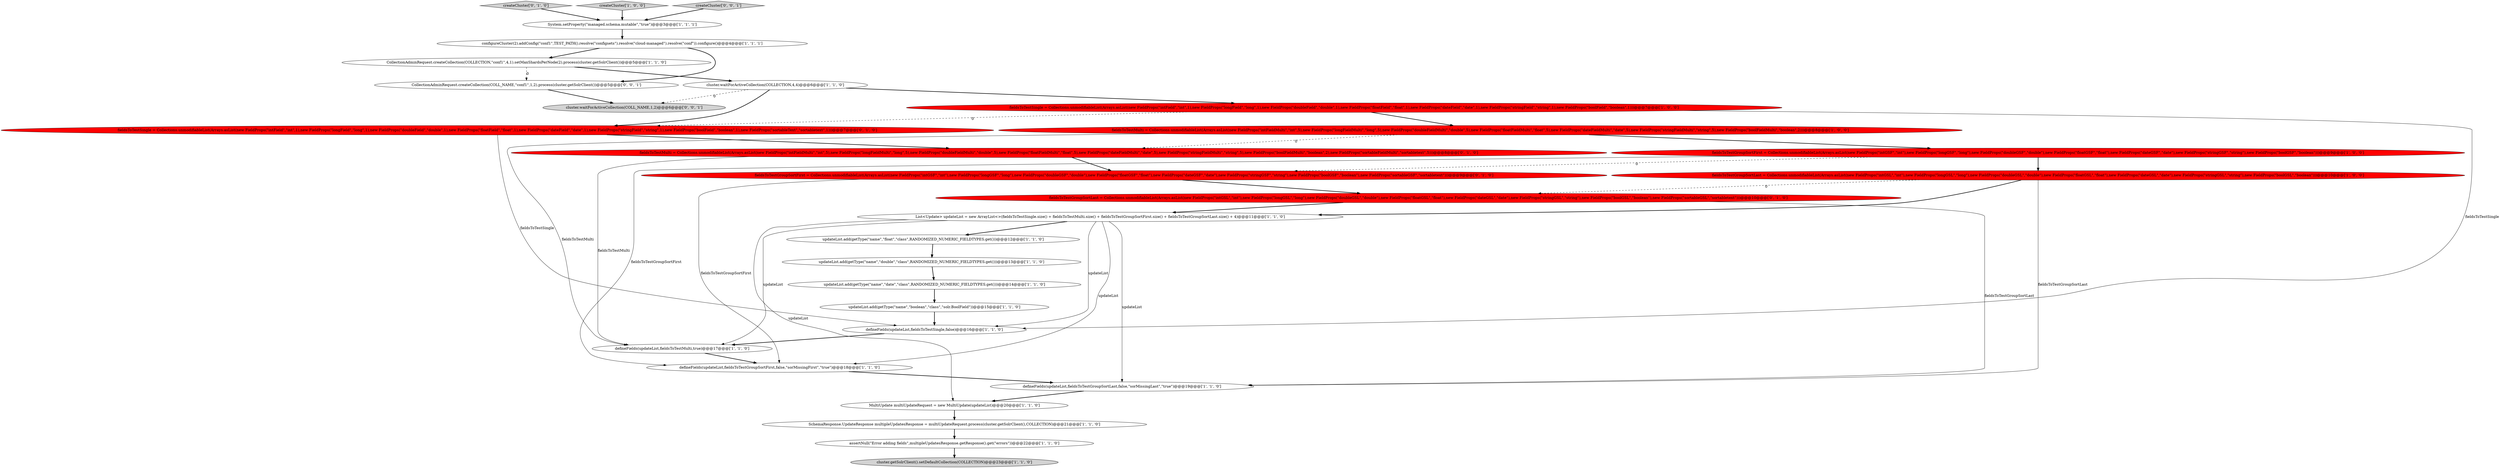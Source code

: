 digraph {
18 [style = filled, label = "defineFields(updateList,fieldsToTestMulti,true)@@@17@@@['1', '1', '0']", fillcolor = white, shape = ellipse image = "AAA0AAABBB1BBB"];
25 [style = filled, label = "createCluster['0', '1', '0']", fillcolor = lightgray, shape = diamond image = "AAA0AAABBB2BBB"];
4 [style = filled, label = "configureCluster(2).addConfig(\"conf1\",TEST_PATH().resolve(\"configsets\").resolve(\"cloud-managed\").resolve(\"conf\")).configure()@@@4@@@['1', '1', '1']", fillcolor = white, shape = ellipse image = "AAA0AAABBB1BBB"];
12 [style = filled, label = "CollectionAdminRequest.createCollection(COLLECTION,\"conf1\",4,1).setMaxShardsPerNode(2).process(cluster.getSolrClient())@@@5@@@['1', '1', '0']", fillcolor = white, shape = ellipse image = "AAA0AAABBB1BBB"];
27 [style = filled, label = "cluster.waitForActiveCollection(COLL_NAME,1,2)@@@6@@@['0', '0', '1']", fillcolor = lightgray, shape = ellipse image = "AAA0AAABBB3BBB"];
28 [style = filled, label = "CollectionAdminRequest.createCollection(COLL_NAME,\"conf1\",1,2).process(cluster.getSolrClient())@@@5@@@['0', '0', '1']", fillcolor = white, shape = ellipse image = "AAA0AAABBB3BBB"];
6 [style = filled, label = "cluster.getSolrClient().setDefaultCollection(COLLECTION)@@@23@@@['1', '1', '0']", fillcolor = lightgray, shape = ellipse image = "AAA0AAABBB1BBB"];
2 [style = filled, label = "defineFields(updateList,fieldsToTestSingle,false)@@@16@@@['1', '1', '0']", fillcolor = white, shape = ellipse image = "AAA0AAABBB1BBB"];
22 [style = filled, label = "fieldsToTestGroupSortLast = Collections.unmodifiableList(Arrays.asList(new FieldProps(\"intGSL\",\"int\"),new FieldProps(\"longGSL\",\"long\"),new FieldProps(\"doubleGSL\",\"double\"),new FieldProps(\"floatGSL\",\"float\"),new FieldProps(\"dateGSL\",\"date\"),new FieldProps(\"stringGSL\",\"string\"),new FieldProps(\"boolGSL\",\"boolean\"),new FieldProps(\"sortableGSL\",\"sortabletext\")))@@@10@@@['0', '1', '0']", fillcolor = red, shape = ellipse image = "AAA1AAABBB2BBB"];
26 [style = filled, label = "fieldsToTestSingle = Collections.unmodifiableList(Arrays.asList(new FieldProps(\"intField\",\"int\",1),new FieldProps(\"longField\",\"long\",1),new FieldProps(\"doubleField\",\"double\",1),new FieldProps(\"floatField\",\"float\",1),new FieldProps(\"dateField\",\"date\",1),new FieldProps(\"stringField\",\"string\",1),new FieldProps(\"boolField\",\"boolean\",1),new FieldProps(\"sortableText\",\"sortabletext\",1)))@@@7@@@['0', '1', '0']", fillcolor = red, shape = ellipse image = "AAA1AAABBB2BBB"];
24 [style = filled, label = "fieldsToTestMulti = Collections.unmodifiableList(Arrays.asList(new FieldProps(\"intFieldMulti\",\"int\",5),new FieldProps(\"longFieldMulti\",\"long\",5),new FieldProps(\"doubleFieldMulti\",\"double\",5),new FieldProps(\"floatFieldMulti\",\"float\",5),new FieldProps(\"dateFieldMulti\",\"date\",5),new FieldProps(\"stringFieldMulti\",\"string\",5),new FieldProps(\"boolFieldMulti\",\"boolean\",2),new FieldProps(\"sortableFieldMulti\",\"sortabletext\",5)))@@@8@@@['0', '1', '0']", fillcolor = red, shape = ellipse image = "AAA1AAABBB2BBB"];
13 [style = filled, label = "defineFields(updateList,fieldsToTestGroupSortFirst,false,\"sorMissingFirst\",\"true\")@@@18@@@['1', '1', '0']", fillcolor = white, shape = ellipse image = "AAA0AAABBB1BBB"];
1 [style = filled, label = "List<Update> updateList = new ArrayList<>(fieldsToTestSingle.size() + fieldsToTestMulti.size() + fieldsToTestGroupSortFirst.size() + fieldsToTestGroupSortLast.size() + 4)@@@11@@@['1', '1', '0']", fillcolor = white, shape = ellipse image = "AAA0AAABBB1BBB"];
5 [style = filled, label = "fieldsToTestMulti = Collections.unmodifiableList(Arrays.asList(new FieldProps(\"intFieldMulti\",\"int\",5),new FieldProps(\"longFieldMulti\",\"long\",5),new FieldProps(\"doubleFieldMulti\",\"double\",5),new FieldProps(\"floatFieldMulti\",\"float\",5),new FieldProps(\"dateFieldMulti\",\"date\",5),new FieldProps(\"stringFieldMulti\",\"string\",5),new FieldProps(\"boolFieldMulti\",\"boolean\",2)))@@@8@@@['1', '0', '0']", fillcolor = red, shape = ellipse image = "AAA1AAABBB1BBB"];
11 [style = filled, label = "updateList.add(getType(\"name\",\"double\",\"class\",RANDOMIZED_NUMERIC_FIELDTYPES.get()))@@@13@@@['1', '1', '0']", fillcolor = white, shape = ellipse image = "AAA0AAABBB1BBB"];
0 [style = filled, label = "fieldsToTestGroupSortFirst = Collections.unmodifiableList(Arrays.asList(new FieldProps(\"intGSF\",\"int\"),new FieldProps(\"longGSF\",\"long\"),new FieldProps(\"doubleGSF\",\"double\"),new FieldProps(\"floatGSF\",\"float\"),new FieldProps(\"dateGSF\",\"date\"),new FieldProps(\"stringGSF\",\"string\"),new FieldProps(\"boolGSF\",\"boolean\")))@@@9@@@['1', '0', '0']", fillcolor = red, shape = ellipse image = "AAA1AAABBB1BBB"];
15 [style = filled, label = "defineFields(updateList,fieldsToTestGroupSortLast,false,\"sorMissingLast\",\"true\")@@@19@@@['1', '1', '0']", fillcolor = white, shape = ellipse image = "AAA0AAABBB1BBB"];
10 [style = filled, label = "createCluster['1', '0', '0']", fillcolor = lightgray, shape = diamond image = "AAA0AAABBB1BBB"];
23 [style = filled, label = "fieldsToTestGroupSortFirst = Collections.unmodifiableList(Arrays.asList(new FieldProps(\"intGSF\",\"int\"),new FieldProps(\"longGSF\",\"long\"),new FieldProps(\"doubleGSF\",\"double\"),new FieldProps(\"floatGSF\",\"float\"),new FieldProps(\"dateGSF\",\"date\"),new FieldProps(\"stringGSF\",\"string\"),new FieldProps(\"boolGSF\",\"boolean\"),new FieldProps(\"sortableGSF\",\"sortabletext\")))@@@9@@@['0', '1', '0']", fillcolor = red, shape = ellipse image = "AAA1AAABBB2BBB"];
29 [style = filled, label = "createCluster['0', '0', '1']", fillcolor = lightgray, shape = diamond image = "AAA0AAABBB3BBB"];
14 [style = filled, label = "System.setProperty(\"managed.schema.mutable\",\"true\")@@@3@@@['1', '1', '1']", fillcolor = white, shape = ellipse image = "AAA0AAABBB1BBB"];
16 [style = filled, label = "fieldsToTestGroupSortLast = Collections.unmodifiableList(Arrays.asList(new FieldProps(\"intGSL\",\"int\"),new FieldProps(\"longGSL\",\"long\"),new FieldProps(\"doubleGSL\",\"double\"),new FieldProps(\"floatGSL\",\"float\"),new FieldProps(\"dateGSL\",\"date\"),new FieldProps(\"stringGSL\",\"string\"),new FieldProps(\"boolGSL\",\"boolean\")))@@@10@@@['1', '0', '0']", fillcolor = red, shape = ellipse image = "AAA1AAABBB1BBB"];
21 [style = filled, label = "updateList.add(getType(\"name\",\"float\",\"class\",RANDOMIZED_NUMERIC_FIELDTYPES.get()))@@@12@@@['1', '1', '0']", fillcolor = white, shape = ellipse image = "AAA0AAABBB1BBB"];
19 [style = filled, label = "updateList.add(getType(\"name\",\"boolean\",\"class\",\"solr.BoolField\"))@@@15@@@['1', '1', '0']", fillcolor = white, shape = ellipse image = "AAA0AAABBB1BBB"];
8 [style = filled, label = "assertNull(\"Error adding fields\",multipleUpdatesResponse.getResponse().get(\"errors\"))@@@22@@@['1', '1', '0']", fillcolor = white, shape = ellipse image = "AAA0AAABBB1BBB"];
20 [style = filled, label = "updateList.add(getType(\"name\",\"date\",\"class\",RANDOMIZED_NUMERIC_FIELDTYPES.get()))@@@14@@@['1', '1', '0']", fillcolor = white, shape = ellipse image = "AAA0AAABBB1BBB"];
3 [style = filled, label = "fieldsToTestSingle = Collections.unmodifiableList(Arrays.asList(new FieldProps(\"intField\",\"int\",1),new FieldProps(\"longField\",\"long\",1),new FieldProps(\"doubleField\",\"double\",1),new FieldProps(\"floatField\",\"float\",1),new FieldProps(\"dateField\",\"date\",1),new FieldProps(\"stringField\",\"string\",1),new FieldProps(\"boolField\",\"boolean\",1)))@@@7@@@['1', '0', '0']", fillcolor = red, shape = ellipse image = "AAA1AAABBB1BBB"];
17 [style = filled, label = "MultiUpdate multiUpdateRequest = new MultiUpdate(updateList)@@@20@@@['1', '1', '0']", fillcolor = white, shape = ellipse image = "AAA0AAABBB1BBB"];
7 [style = filled, label = "SchemaResponse.UpdateResponse multipleUpdatesResponse = multiUpdateRequest.process(cluster.getSolrClient(),COLLECTION)@@@21@@@['1', '1', '0']", fillcolor = white, shape = ellipse image = "AAA0AAABBB1BBB"];
9 [style = filled, label = "cluster.waitForActiveCollection(COLLECTION,4,4)@@@6@@@['1', '1', '0']", fillcolor = white, shape = ellipse image = "AAA0AAABBB1BBB"];
11->20 [style = bold, label=""];
1->18 [style = solid, label="updateList"];
0->16 [style = bold, label=""];
1->15 [style = solid, label="updateList"];
3->26 [style = dashed, label="0"];
10->14 [style = bold, label=""];
24->18 [style = solid, label="fieldsToTestMulti"];
0->23 [style = dashed, label="0"];
5->24 [style = dashed, label="0"];
23->13 [style = solid, label="fieldsToTestGroupSortFirst"];
9->27 [style = dashed, label="0"];
2->18 [style = bold, label=""];
8->6 [style = bold, label=""];
19->2 [style = bold, label=""];
25->14 [style = bold, label=""];
3->2 [style = solid, label="fieldsToTestSingle"];
12->9 [style = bold, label=""];
7->8 [style = bold, label=""];
26->24 [style = bold, label=""];
5->18 [style = solid, label="fieldsToTestMulti"];
4->28 [style = bold, label=""];
0->13 [style = solid, label="fieldsToTestGroupSortFirst"];
17->7 [style = bold, label=""];
9->26 [style = bold, label=""];
15->17 [style = bold, label=""];
3->5 [style = bold, label=""];
23->22 [style = bold, label=""];
22->15 [style = solid, label="fieldsToTestGroupSortLast"];
5->0 [style = bold, label=""];
16->1 [style = bold, label=""];
21->11 [style = bold, label=""];
1->21 [style = bold, label=""];
12->28 [style = dashed, label="0"];
16->15 [style = solid, label="fieldsToTestGroupSortLast"];
1->13 [style = solid, label="updateList"];
1->17 [style = solid, label="updateList"];
29->14 [style = bold, label=""];
18->13 [style = bold, label=""];
4->12 [style = bold, label=""];
9->3 [style = bold, label=""];
13->15 [style = bold, label=""];
22->1 [style = bold, label=""];
28->27 [style = bold, label=""];
1->2 [style = solid, label="updateList"];
20->19 [style = bold, label=""];
26->2 [style = solid, label="fieldsToTestSingle"];
16->22 [style = dashed, label="0"];
14->4 [style = bold, label=""];
24->23 [style = bold, label=""];
}
